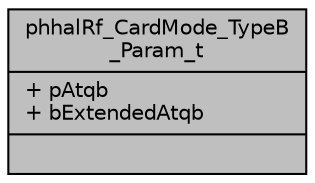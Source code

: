 digraph "phhalRf_CardMode_TypeB_Param_t"
{
  edge [fontname="Helvetica",fontsize="10",labelfontname="Helvetica",labelfontsize="10"];
  node [fontname="Helvetica",fontsize="10",shape=record];
  Node0 [label="{phhalRf_CardMode_TypeB\l_Param_t\n|+ pAtqb\l+ bExtendedAtqb\l|}",height=0.2,width=0.4,color="black", fillcolor="grey75", style="filled", fontcolor="black"];
}
